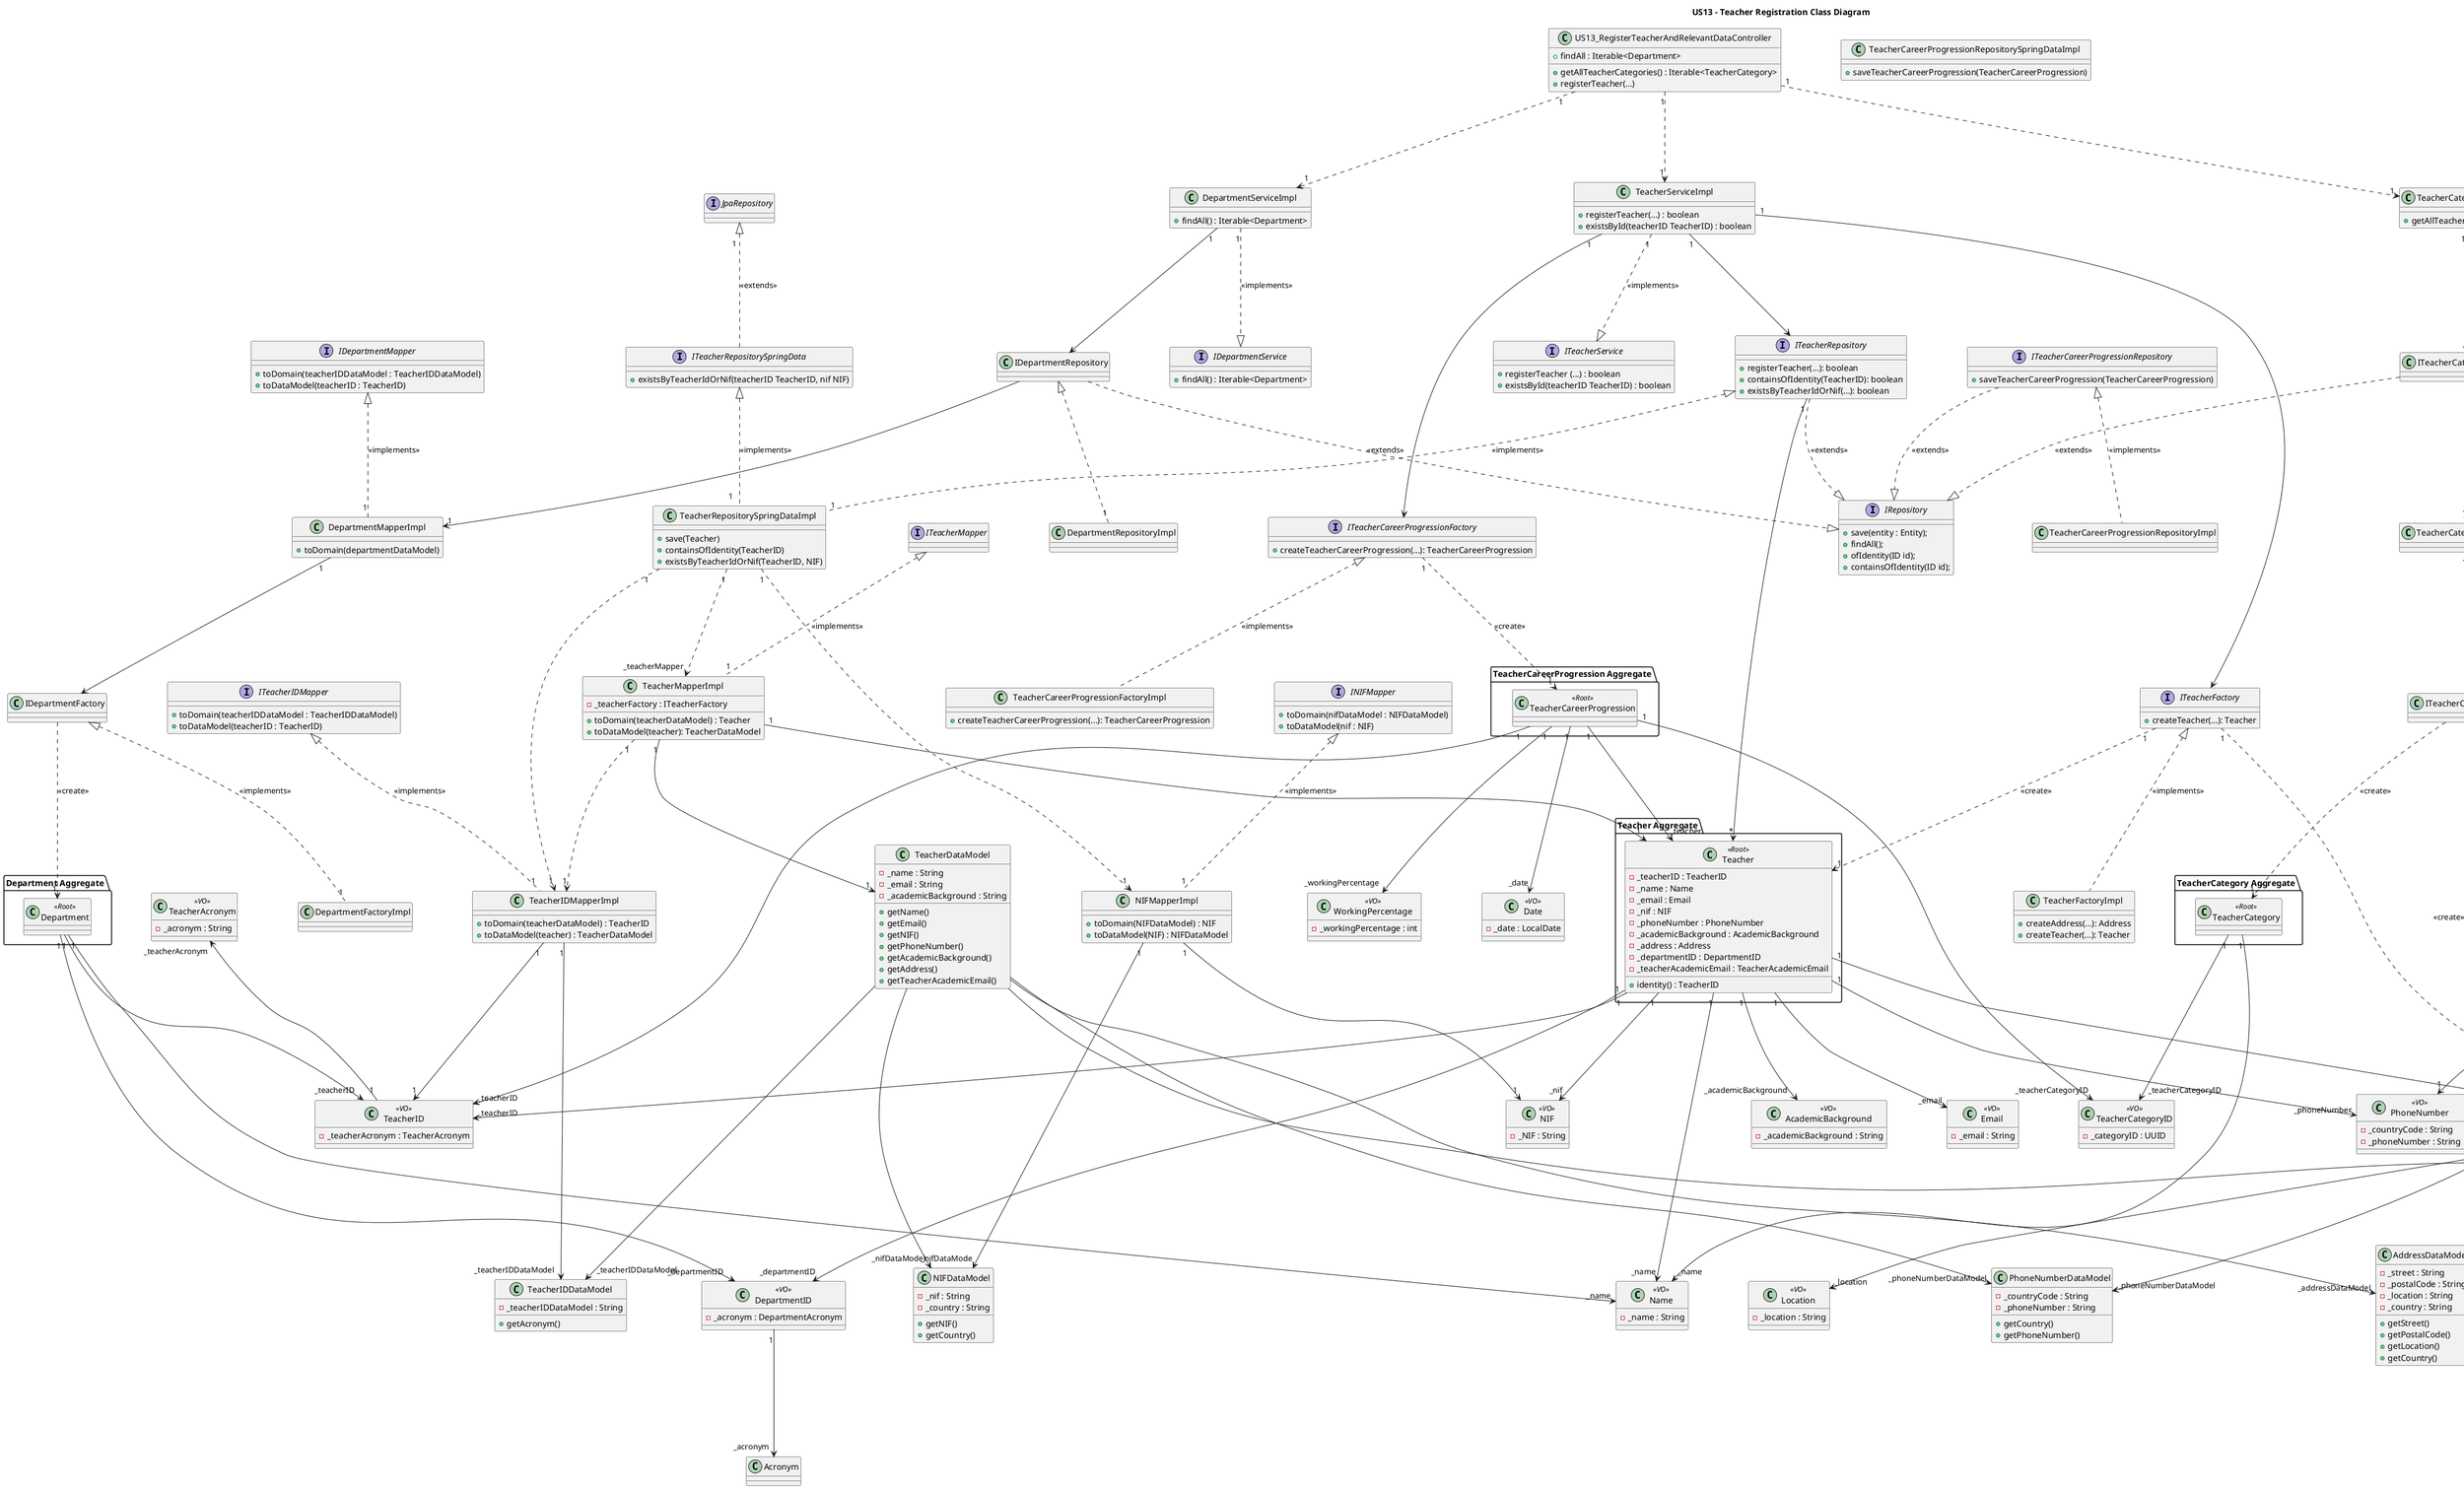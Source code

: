 @startuml
top to bottom direction
title US13 - Teacher Registration Class Diagram
skinparam ranksep 150
skinparam nodesep 100


interface IRepository {
    +save(entity : Entity);
    +findAll();
    +ofIdentity(ID id);
    +containsOfIdentity(ID id);
}

'=== 1. CONTROLLER ==='
class US13_RegisterTeacherAndRelevantDataController {
    +getAllTeacherCategories() : Iterable<TeacherCategory>
    +findAll : Iterable<Department>
    +registerTeacher(...)
}

'=== 2. SERVICES ==='
class TeacherCategoryServiceImpl {
    +getAllTeacherCategories()
}

interface ITeacherCategoryService {
    +getAllTeacherCategories() : Iterable<TeacherCategory>
}

class DepartmentServiceImpl {
    +findAll() : Iterable<Department>
}

interface IDepartmentService {
    +findAll() : Iterable<Department>
}

class TeacherServiceImpl {
    +registerTeacher(...) : boolean
    +existsById(teacherID TeacherID) : boolean
}

interface ITeacherService {
    +registerTeacher (...) : boolean
    +existsById(teacherID TeacherID) : boolean
}

interface ITeacherRepository {
    +registerTeacher(...): boolean
    +containsOfIdentity(TeacherID): boolean
    +existsByTeacherIdOrNif(...): boolean
}

interface ITeacherRepositorySpringData {
    +existsByTeacherIdOrNif(teacherID TeacherID, nif NIF)
}

interface JpaRepository {
}

interface ITeacherCareerProgressionRepository {
    +saveTeacherCareerProgression(TeacherCareerProgression)
}

class TeacherRepositorySpringDataImpl {
    +save(Teacher)
    +containsOfIdentity(TeacherID)
    +existsByTeacherIdOrNif(TeacherID, NIF)
}

class TeacherCareerProgressionRepositorySpringDataImpl {
  +saveTeacherCareerProgression(TeacherCareerProgression)
}

interface ITeacherFactory {
  +createTeacher(...): Teacher
}

class TeacherFactoryImpl {
    +createAddress(...): Address
    +createTeacher(...): Teacher
}

interface ITeacherCareerProgressionFactory {
    +createTeacherCareerProgression(...): TeacherCareerProgression
}

class TeacherCareerProgressionFactoryImpl {
  +createTeacherCareerProgression(...): TeacherCareerProgression
}

'=== 6. AGGREGATES ==='
package "Teacher Aggregate" {
  class Teacher <<Root>> {
  +identity() : TeacherID
  -_teacherID : TeacherID
  -_name : Name
  -_email : Email
  -_nif : NIF
  -_phoneNumber : PhoneNumber
  -_academicBackground : AcademicBackground
  -_address : Address
  -_departmentID : DepartmentID
  -_teacherAcademicEmail : TeacherAcademicEmail
  }
}

package "TeacherCareerProgression Aggregate" {
  class TeacherCareerProgression <<Root>> {
  }
}

package "TeacherCategory Aggregate" {
  class TeacherCategory <<Root>> {}
}

package "Department Aggregate" {
  class Department <<Root>> {
  }
}

class TeacherIDDataModel {
    -_teacherIDDataModel : String
    +getAcronym()
}

class NIFDataModel {
    -_nif : String
    -_country : String
    +getNIF()
    +getCountry()
}

class PhoneNumberDataModel {
    -_countryCode : String
    -_phoneNumber : String
    +getCountry()
    +getPhoneNumber()
}

class AddressDataModel {
    -_street : String
    -_postalCode : String
    -_location : String
    -_country : String
    +getStreet()
    +getPostalCode()
    +getLocation()
    +getCountry()
}

class TeacherAcademicEmailDataModel {
    -_emailDomain : String
    -_teacherAcademicEmail : String
    +getEmailDomain()
    +getTeacherAcademicEmail()
}

'=== 7. VALUE OBJECTS ==='
class TeacherID <<VO>> {
 -_teacherAcronym : TeacherAcronym
}

class TeacherAcronym <<VO>> {
 -_acronym : String
}

class Name <<VO>> {
 -_name : String
}

class Email <<VO>> {
 -_email : String
}

class NIF <<VO>> {
 -_NIF : String
}

class PhoneNumber <<VO>> {
 -_countryCode : String
 -_phoneNumber : String
}

class Street <<VO>> {
 -_street : String
}

class PostalCode <<VO>> {
 -_postalCode : String
}

class Location <<VO>> {
 -_location : String
}

class Country <<VO>> {
 -_country : String
}

class AcademicBackground <<VO>> {
 -_academicBackground : String
}

class WorkingPercentage <<VO>> {
 -_workingPercentage : int
}

class Date <<VO>> {
 -_date : LocalDate
}

class DepartmentID <<VO>> {
 -_acronym : DepartmentAcronym
}

class TeacherCategoryID <<VO>> {
 -_categoryID : UUID
}

class Address <<VO>> {

}

'=== 8. MAPPERS ==='

class DepartmentMapperImpl {
  +toDomain(departmentDataModel)
}

class TeacherMapperImpl {
  -_teacherFactory : ITeacherFactory
  +toDomain(teacherDataModel) : Teacher
  +toDataModel(teacher): TeacherDataModel
}

class TeacherIDMapperImpl {
  +toDomain(teacherDataModel) : TeacherID
  +toDataModel(teacher) : TeacherDataModel
}

class AddressMapperImpl {
  +toDomain(addressDataModel) : Address
  +toDataModel(address) : AddressDataModel
}

class TeacherAcademicEmailMapperImpl {
  +toDomain(teacherAcademicEmailDataModel) : TeacherAcademicEmail
  +toDataModel(teacherAcademicEmail) : TeacherAcademicEmailDataModel
}

class NIFMapperImpl {
  +toDomain(NIFDataModel) : NIF
  +toDataModel(NIF) : NIFDataModel
}

class PhoneNumberMapperImpl {
  +toDomain(phoneNumberDataModel) : PhoneNumber
  +toDataModel(phoneNumber : PhoneNumberDataModel
}

class TeacherDataModel {
  -_name : String
  -_email : String
  -_academicBackground : String
  +getName()
  +getEmail()
  +getNIF()
  +getPhoneNumber()
  +getAcademicBackground()
  +getAddress()
  +getTeacherAcademicEmail()
}

interface ITeacherMapper

ITeacherMapper <|.. "1" TeacherMapperImpl : <<implements>>

interface IDepartmentMapper {
    +toDomain(teacherIDDataModel : TeacherIDDataModel)
    +toDataModel(teacherID : TeacherID)
}

IDepartmentMapper <|.. "1" DepartmentMapperImpl : <<implements>>

interface ITeacherIDMapper {
    +toDomain(teacherIDDataModel : TeacherIDDataModel)
    +toDataModel(teacherID : TeacherID)
}

ITeacherIDMapper <|.. "1" TeacherIDMapperImpl : <<implements>>

interface IAddressMapper {
    +toDomain(addressDataModel : AddressDataModel)
    +toDataModel(address : Address)
}

IAddressMapper <|.. "1" AddressMapperImpl : <<implements>>

interface ITeacherAcademicEmailMapper {
    +toDomain(teacherAcademicEmailDataModel : TeacherAcademicEmailDataModel)
    +toDataModel(teacherAcademicEmail : TeacherAcademicEmail)
}

ITeacherAcademicEmailMapper <|.. "1" TeacherAcademicEmailMapperImpl : <<implements>>

interface INIFMapper {
    +toDomain(nifDataModel : NIFDataModel)
    +toDataModel(nif : NIF)
}

INIFMapper <|.. "1" NIFMapperImpl : <<implements>>

interface IPhoneNumberMapper {
    +toDomain(phoneNumberDataModel : PhoneNumberDataModel)
    +toDataModel(phoneNumber : PhoneNumber)
}
IPhoneNumberMapper <|.. "1" PhoneNumberMapperImpl : <<implements>>

'=== 9. CONNECTIONS WITH MULTIPLICITIES ==='
'Services'

'Controller Layer'
US13_RegisterTeacherAndRelevantDataController "1" ..> "1" TeacherCategoryServiceImpl
US13_RegisterTeacherAndRelevantDataController "1" ..> "1" DepartmentServiceImpl
US13_RegisterTeacherAndRelevantDataController "1" ..> "1" TeacherServiceImpl

'TeacherCategory Flow'
TeacherCategoryServiceImpl "1" ..|>  ITeacherCategoryService : <<implements>>
TeacherCategoryServiceImpl "1" --> ITeacherCategoryRepository
TeacherCategoryRepositoryImpl "1".up.|> ITeacherCategoryRepository : <<implements>>
ITeacherCategoryRepository --> "1" TeacherCategoryMapperImpl
TeacherCategoryMapperImpl "1" --> ITeacherCategoryFactory
TeacherCategoryFactoryImpl "1".up.|> ITeacherCategoryFactory : <<implements>>
ITeacherCategoryFactory ..> "1" TeacherCategory : <<create>>
ITeacherCategoryRepository ..|> IRepository : <<extends>>


'Department Flow'
DepartmentServiceImpl "1" ..|>  IDepartmentService : <<implements>>
DepartmentServiceImpl "1" --> IDepartmentRepository
DepartmentRepositoryImpl "1".up.|> IDepartmentRepository
IDepartmentRepository  --> "1" DepartmentMapperImpl
DepartmentMapperImpl "1" -->  IDepartmentFactory
DepartmentFactoryImpl "1".up.|> IDepartmentFactory : <<implements>>
IDepartmentFactory  ..> "1" Department : <<create>>
IDepartmentRepository ..|> IRepository : <<extends>>


'Teacher Registration Flow'
TeacherServiceImpl "1" ..|>  ITeacherService : <<implements>>
TeacherServiceImpl "1" -->  ITeacherRepository
TeacherServiceImpl "1" -->  ITeacherFactory
TeacherServiceImpl "1" -->  ITeacherCareerProgressionFactory
TeacherRepositorySpringDataImpl "1".up.|> ITeacherRepository : <<implements>>
ITeacherRepository "1" --> "*" Teacher
ITeacherRepositorySpringData <|.. "\n 1   " TeacherRepositorySpringDataImpl : <<implements>>
TeacherRepositorySpringDataImpl "1" ..> "_teacherMapper" TeacherMapperImpl
TeacherRepositorySpringDataImpl "1" ..> "1" TeacherIDMapperImpl
TeacherRepositorySpringDataImpl "1" ..> "1" NIFMapperImpl

'Mappers
TeacherMapperImpl "1" --> "1" TeacherDataModel
TeacherMapperImpl "1" --> "1" Teacher
TeacherMapperImpl "1" ..> "1" TeacherIDMapperImpl
TeacherIDMapperImpl "1" --> "1" TeacherID
TeacherIDMapperImpl "1" --> "_teacherIDDataModel" TeacherIDDataModel
AddressMapperImpl "1" --> "_addressDataModel" AddressDataModel
AddressMapperImpl "1" --> "1" Address
NIFMapperImpl "1" --> "_nifDataMode" NIFDataModel
NIFMapperImpl "1" --> "1" NIF
PhoneNumberMapperImpl "1" --> "_phoneNumberDataModel" PhoneNumberDataModel
PhoneNumberMapperImpl "1" --> "1" PhoneNumber
TeacherAcademicEmailMapperImpl "1" --> "_teacherAcademicEmailDataModel" TeacherAcademicEmailDataModel
TeacherAcademicEmailMapperImpl "1" --> "1" TeacherAcademicEmail



ITeacherRepository ..|> IRepository : <<extends>>
JpaRepository "\n 1 " <|.. ITeacherRepositorySpringData : <<extends>>



'Factory Creation'
TeacherFactoryImpl .up.|> ITeacherFactory : <<implements>>
ITeacherFactory "1" ..> "1" Teacher : <<create>>
ITeacherFactory "1" ..> "1" Address : <<create>>

'Value Object Composition'
Teacher "1" --> "_teacherID" TeacherID
Teacher "1" --> "_name" Name
Teacher "1" --> "_email" Email
Teacher "1" --> "_nif" NIF
Teacher "1" --> "_phoneNumber" PhoneNumber
Teacher "1" --> "_academicBackground" AcademicBackground
Teacher "1" --> "_address" Address
Teacher "1" --> "_departmentID" DepartmentID
TeacherAcronym "_teacherAcronym" <-- "1" TeacherID
Department "1" -> "_teacherID" TeacherID
Department "1" ---> "_name" Name
Department "1" ---> "_departmentID" DepartmentID
DepartmentID "1" --> "_acronym" Acronym

TeacherCategory "1" --> "_name" Name

Address "1" --> "_street" Street
Address "1" --> "_postalCode" PostalCode
Address "1" --> "_location" Location
Address "1" --> "_country" Country

'Career Progression Flow'
TeacherCareerProgressionRepositoryImpl .up.|> ITeacherCareerProgressionRepository : <<implements>>
TeacherCareerProgressionFactoryImpl .up.|> ITeacherCareerProgressionFactory: <<implements>>
ITeacherCareerProgressionFactory "1" ..> "1" TeacherCareerProgression : <<create>>

'Career Progression Relationships'
TeacherCareerProgression "1" --> "_date" Date
TeacherCareerProgression "1" --> "_teacherCategoryID" TeacherCategoryID
TeacherCareerProgression "1" --> "_teacherID" TeacherID
TeacherCareerProgression "1" --> "_workingPercentage" WorkingPercentage
TeacherCareerProgression "1" --> "_teacher" Teacher
TeacherCategory "1" --> "_teacherCategoryID" TeacherCategoryID
ITeacherCareerProgressionRepository ..|> IRepository : <<extends>>

'Data Model Relationships
TeacherDataModel ---> "_teacherIDDataModel" TeacherIDDataModel
TeacherDataModel ---> "_nifDataModel" NIFDataModel
TeacherDataModel ---> "_phoneNumberDataModel" PhoneNumberDataModel
TeacherDataModel ---> "_addressDataModel" AddressDataModel
TeacherDataModel ---> "_teacherAcademicEmailDataModel" TeacherAcademicEmailDataModel
@enduml